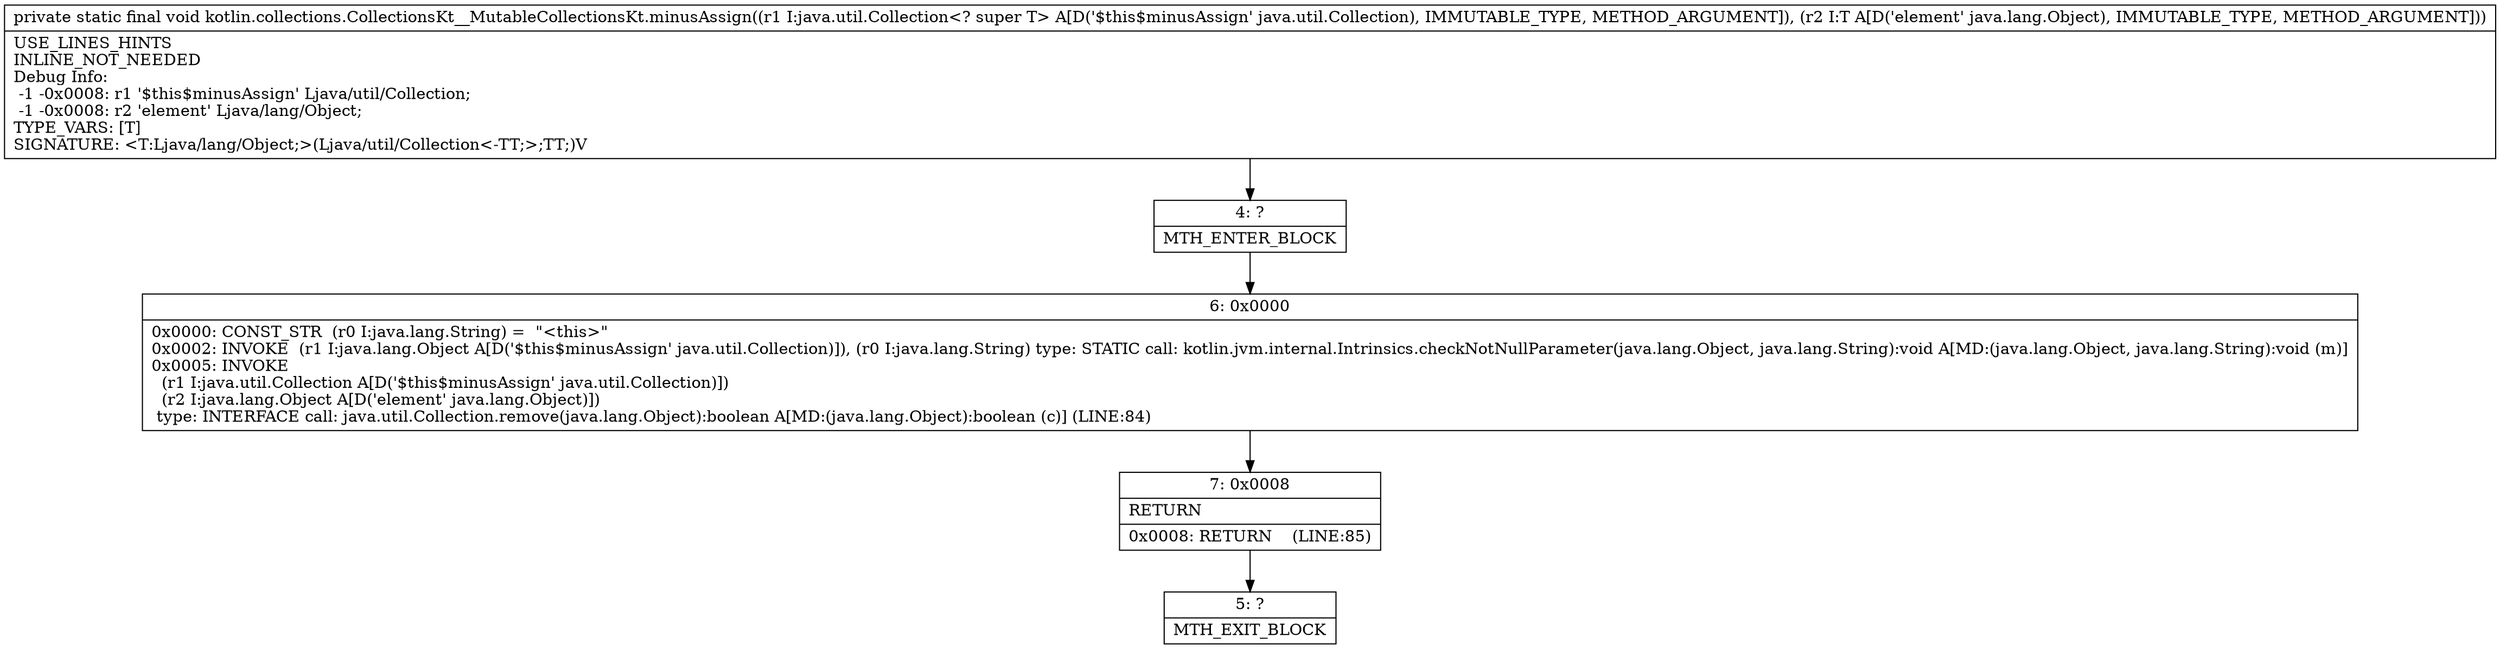 digraph "CFG forkotlin.collections.CollectionsKt__MutableCollectionsKt.minusAssign(Ljava\/util\/Collection;Ljava\/lang\/Object;)V" {
Node_4 [shape=record,label="{4\:\ ?|MTH_ENTER_BLOCK\l}"];
Node_6 [shape=record,label="{6\:\ 0x0000|0x0000: CONST_STR  (r0 I:java.lang.String) =  \"\<this\>\" \l0x0002: INVOKE  (r1 I:java.lang.Object A[D('$this$minusAssign' java.util.Collection)]), (r0 I:java.lang.String) type: STATIC call: kotlin.jvm.internal.Intrinsics.checkNotNullParameter(java.lang.Object, java.lang.String):void A[MD:(java.lang.Object, java.lang.String):void (m)]\l0x0005: INVOKE  \l  (r1 I:java.util.Collection A[D('$this$minusAssign' java.util.Collection)])\l  (r2 I:java.lang.Object A[D('element' java.lang.Object)])\l type: INTERFACE call: java.util.Collection.remove(java.lang.Object):boolean A[MD:(java.lang.Object):boolean (c)] (LINE:84)\l}"];
Node_7 [shape=record,label="{7\:\ 0x0008|RETURN\l|0x0008: RETURN    (LINE:85)\l}"];
Node_5 [shape=record,label="{5\:\ ?|MTH_EXIT_BLOCK\l}"];
MethodNode[shape=record,label="{private static final void kotlin.collections.CollectionsKt__MutableCollectionsKt.minusAssign((r1 I:java.util.Collection\<? super T\> A[D('$this$minusAssign' java.util.Collection), IMMUTABLE_TYPE, METHOD_ARGUMENT]), (r2 I:T A[D('element' java.lang.Object), IMMUTABLE_TYPE, METHOD_ARGUMENT]))  | USE_LINES_HINTS\lINLINE_NOT_NEEDED\lDebug Info:\l  \-1 \-0x0008: r1 '$this$minusAssign' Ljava\/util\/Collection;\l  \-1 \-0x0008: r2 'element' Ljava\/lang\/Object;\lTYPE_VARS: [T]\lSIGNATURE: \<T:Ljava\/lang\/Object;\>(Ljava\/util\/Collection\<\-TT;\>;TT;)V\l}"];
MethodNode -> Node_4;Node_4 -> Node_6;
Node_6 -> Node_7;
Node_7 -> Node_5;
}

